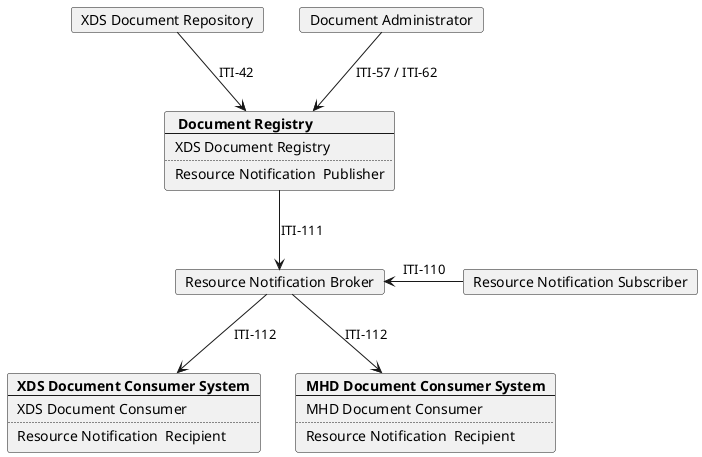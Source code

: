 @startuml
skinparam svgDimensionStyle false
skinparam componentStyle rectangle

hide footbox
/' title "DSUBm grouped with MHD" '/


card "XDS Document Repository" as XDS_Repo 
card "Document Administrator" as DOC_Administrator
card  Registry [
  <b> Document Registry
  ----
  XDS Document Registry 
  ....
  Resource Notification  Publisher
]
card "Resource Notification Broker" as DSUBm_Broker
card "Resource Notification Subscriber" as DSUBm_Subscriber


card  Consumer_XDS[
  <b>XDS Document Consumer System
  ----
  XDS Document Consumer
  ....
  Resource Notification  Recipient
]

card  Consumer_MHD[
  <b>MHD Document Consumer System
  ----
  MHD Document Consumer
  ....
  Resource Notification  Recipient
]


DOC_Administrator --> Registry: ITI-57 / ITI-62

XDS_Repo -d-> Registry: ITI-42
Registry -d-> DSUBm_Broker: ITI-111
DSUBm_Subscriber -l-> DSUBm_Broker: ITI-110
DSUBm_Broker --> Consumer_MHD: ITI-112
DSUBm_Broker --> Consumer_XDS: ITI-112
/'
card  ConsumerInterface [
  <b> MHD to XDS Consumer Interface
  ----
  MHD Document Recipient
  ....
  XDS Document Consumer 
]
Consumer -u-> ConsumerInterface: ITI-68
ConsumerInterface -l-> XDS_Repo: ITI-43
ConsumerInterface --> Registry: ITI-18
'/

@enduml